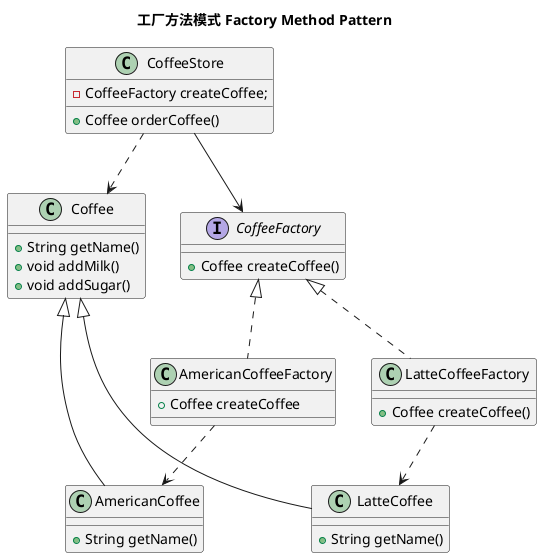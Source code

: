 @startuml
'https://plantuml.com/class-diagram

title "工厂方法模式 Factory Method Pattern"

class Coffee{
    + String getName()
    + void addMilk()
    + void addSugar()
}

class AmericanCoffee{
    + String getName()
}
class LatteCoffee{
    + String getName()
}

interface CoffeeFactory{
    + Coffee createCoffee()
}

class AmericanCoffeeFactory{
    + Coffee createCoffee
}
class LatteCoffeeFactory{
    + Coffee createCoffee()
}
class CoffeeStore{
    - CoffeeFactory createCoffee;
    + Coffee orderCoffee()
}

Coffee <|-- AmericanCoffee
Coffee <|-- LatteCoffee
CoffeeFactory <|.. AmericanCoffeeFactory
CoffeeFactory <|.. LatteCoffeeFactory

AmericanCoffeeFactory ..> AmericanCoffee
LatteCoffeeFactory ..> LatteCoffee

CoffeeStore --> CoffeeFactory
CoffeeStore ..> Coffee


@enduml